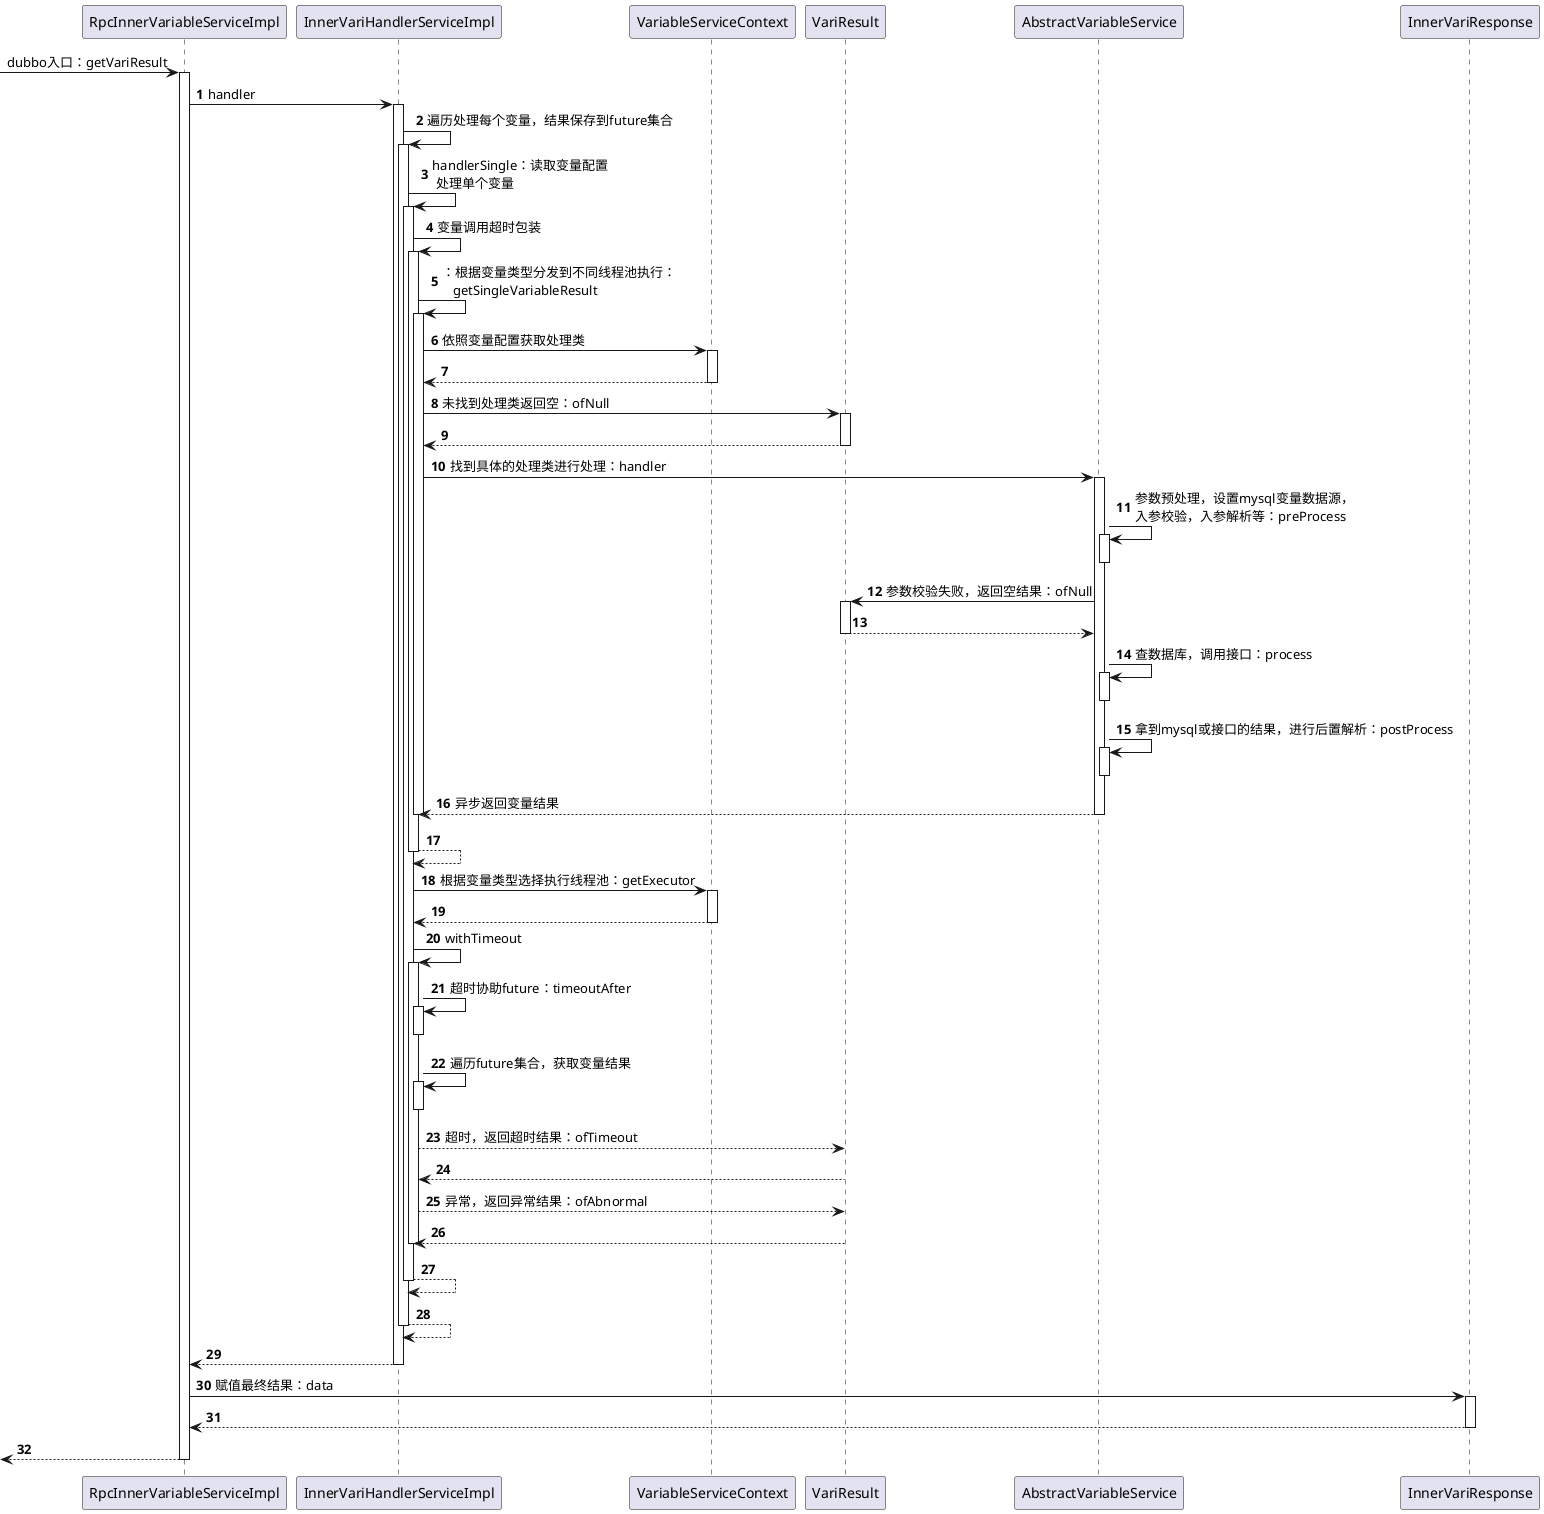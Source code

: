 @startuml
skinparam responseMessageBelowArrow true
hide unlinked
participant "RpcInnerVariableServiceImpl" as 入口

[->入口 : dubbo入口：getVariResult
autonumber
activate 入口
入口 -> InnerVariHandlerServiceImpl : handler
activate InnerVariHandlerServiceImpl
InnerVariHandlerServiceImpl -> InnerVariHandlerServiceImpl : 遍历处理每个变量，结果保存到future集合
activate InnerVariHandlerServiceImpl
InnerVariHandlerServiceImpl -> InnerVariHandlerServiceImpl : handlerSingle：读取变量配置\n 处理单个变量
activate InnerVariHandlerServiceImpl
InnerVariHandlerServiceImpl -> InnerVariHandlerServiceImpl : 变量调用超时包装
activate InnerVariHandlerServiceImpl
InnerVariHandlerServiceImpl -> InnerVariHandlerServiceImpl : ：根据变量类型分发到不同线程池执行：\n   getSingleVariableResult
activate InnerVariHandlerServiceImpl
InnerVariHandlerServiceImpl -> VariableServiceContext : 依照变量配置获取处理类
activate VariableServiceContext
VariableServiceContext --> InnerVariHandlerServiceImpl
deactivate VariableServiceContext
InnerVariHandlerServiceImpl -> VariResult : 未找到处理类返回空：ofNull
activate VariResult
VariResult --> InnerVariHandlerServiceImpl
deactivate VariResult
InnerVariHandlerServiceImpl ->  AbstractVariableService : 找到具体的处理类进行处理：handler
activate AbstractVariableService
AbstractVariableService -> AbstractVariableService : 参数预处理，设置mysql变量数据源，\n入参校验，入参解析等：preProcess
activate AbstractVariableService
deactivate AbstractVariableService
AbstractVariableService -> VariResult : 参数校验失败，返回空结果：ofNull
activate VariResult
VariResult --> AbstractVariableService
deactivate VariResult
AbstractVariableService -> AbstractVariableService : 查数据库，调用接口：process
activate AbstractVariableService
deactivate AbstractVariableService
AbstractVariableService -> AbstractVariableService : 拿到mysql或接口的结果，进行后置解析：postProcess
activate AbstractVariableService
deactivate AbstractVariableService
AbstractVariableService --> InnerVariHandlerServiceImpl: 异步返回变量结果
deactivate AbstractVariableService
deactivate InnerVariHandlerServiceImpl
InnerVariHandlerServiceImpl --> InnerVariHandlerServiceImpl
deactivate InnerVariHandlerServiceImpl
InnerVariHandlerServiceImpl -> VariableServiceContext : 根据变量类型选择执行线程池：getExecutor
activate VariableServiceContext
VariableServiceContext --> InnerVariHandlerServiceImpl
deactivate VariableServiceContext
InnerVariHandlerServiceImpl -> InnerVariHandlerServiceImpl : withTimeout
activate InnerVariHandlerServiceImpl
InnerVariHandlerServiceImpl -> InnerVariHandlerServiceImpl : 超时协助future：timeoutAfter
activate InnerVariHandlerServiceImpl
deactivate InnerVariHandlerServiceImpl
InnerVariHandlerServiceImpl -> InnerVariHandlerServiceImpl : 遍历future集合，获取变量结果
activate InnerVariHandlerServiceImpl
deactivate InnerVariHandlerServiceImpl
InnerVariHandlerServiceImpl --> VariResult: 超时，返回超时结果：ofTimeout
VariResult --> InnerVariHandlerServiceImpl
InnerVariHandlerServiceImpl --> VariResult: 异常，返回异常结果：ofAbnormal
VariResult --> InnerVariHandlerServiceImpl
deactivate InnerVariHandlerServiceImpl
InnerVariHandlerServiceImpl --> InnerVariHandlerServiceImpl
deactivate InnerVariHandlerServiceImpl
InnerVariHandlerServiceImpl --> InnerVariHandlerServiceImpl
deactivate InnerVariHandlerServiceImpl
InnerVariHandlerServiceImpl --> 入口
deactivate InnerVariHandlerServiceImpl
入口 -> InnerVariResponse : 赋值最终结果：data
activate InnerVariResponse
InnerVariResponse --> 入口
deactivate InnerVariResponse
return
@enduml